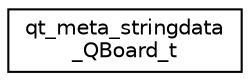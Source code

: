 digraph "Graphical Class Hierarchy"
{
  edge [fontname="Helvetica",fontsize="10",labelfontname="Helvetica",labelfontsize="10"];
  node [fontname="Helvetica",fontsize="10",shape=record];
  rankdir="LR";
  Node0 [label="qt_meta_stringdata\l_QBoard_t",height=0.2,width=0.4,color="black", fillcolor="white", style="filled",URL="$structqt__meta__stringdata__QBoard__t.html"];
}
